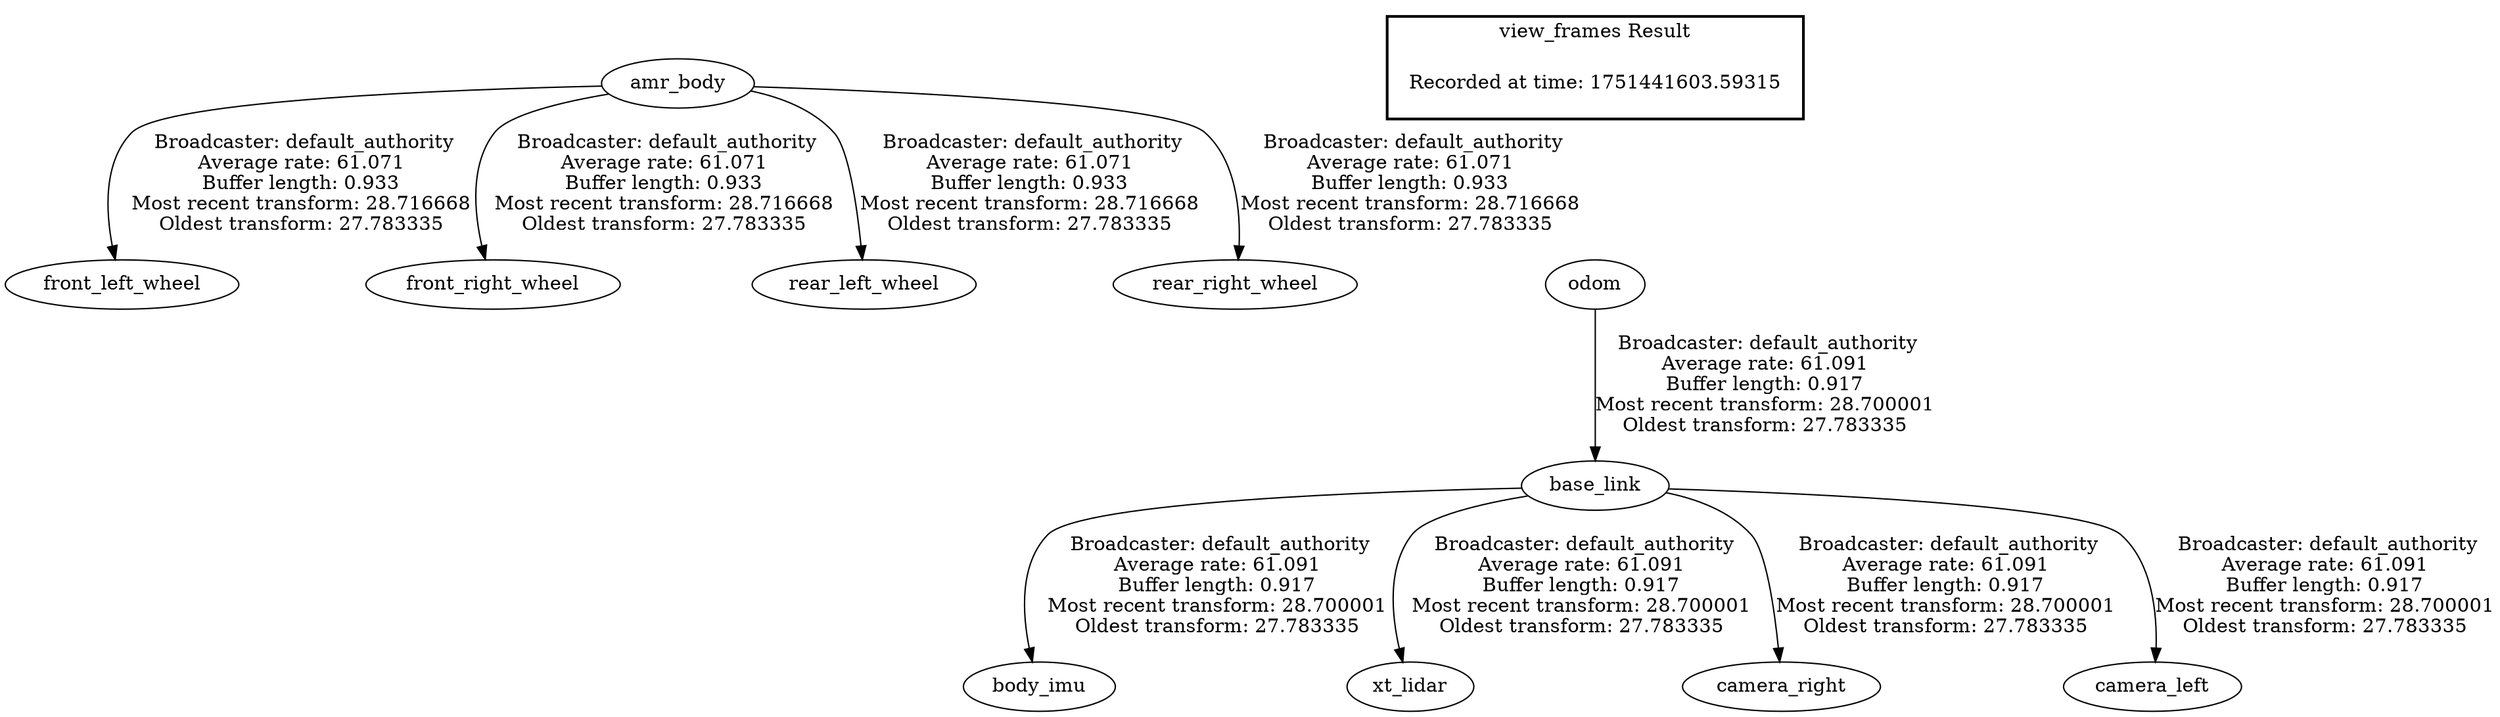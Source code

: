 digraph G {
"amr_body" -> "front_left_wheel"[label=" Broadcaster: default_authority\nAverage rate: 61.071\nBuffer length: 0.933\nMost recent transform: 28.716668\nOldest transform: 27.783335\n"];
"amr_body" -> "front_right_wheel"[label=" Broadcaster: default_authority\nAverage rate: 61.071\nBuffer length: 0.933\nMost recent transform: 28.716668\nOldest transform: 27.783335\n"];
"amr_body" -> "rear_left_wheel"[label=" Broadcaster: default_authority\nAverage rate: 61.071\nBuffer length: 0.933\nMost recent transform: 28.716668\nOldest transform: 27.783335\n"];
"amr_body" -> "rear_right_wheel"[label=" Broadcaster: default_authority\nAverage rate: 61.071\nBuffer length: 0.933\nMost recent transform: 28.716668\nOldest transform: 27.783335\n"];
"odom" -> "base_link"[label=" Broadcaster: default_authority\nAverage rate: 61.091\nBuffer length: 0.917\nMost recent transform: 28.700001\nOldest transform: 27.783335\n"];
"base_link" -> "body_imu"[label=" Broadcaster: default_authority\nAverage rate: 61.091\nBuffer length: 0.917\nMost recent transform: 28.700001\nOldest transform: 27.783335\n"];
"base_link" -> "xt_lidar"[label=" Broadcaster: default_authority\nAverage rate: 61.091\nBuffer length: 0.917\nMost recent transform: 28.700001\nOldest transform: 27.783335\n"];
"base_link" -> "camera_right"[label=" Broadcaster: default_authority\nAverage rate: 61.091\nBuffer length: 0.917\nMost recent transform: 28.700001\nOldest transform: 27.783335\n"];
"base_link" -> "camera_left"[label=" Broadcaster: default_authority\nAverage rate: 61.091\nBuffer length: 0.917\nMost recent transform: 28.700001\nOldest transform: 27.783335\n"];
edge [style=invis];
 subgraph cluster_legend { style=bold; color=black; label ="view_frames Result";
"Recorded at time: 1751441603.59315"[ shape=plaintext ] ;
}->"odom";
}